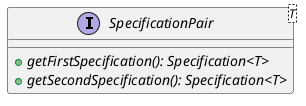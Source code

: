 @startuml

    interface SpecificationPair<T> {
        {abstract} +getFirstSpecification(): Specification<T>
        {abstract} +getSecondSpecification(): Specification<T>
    }

@enduml

